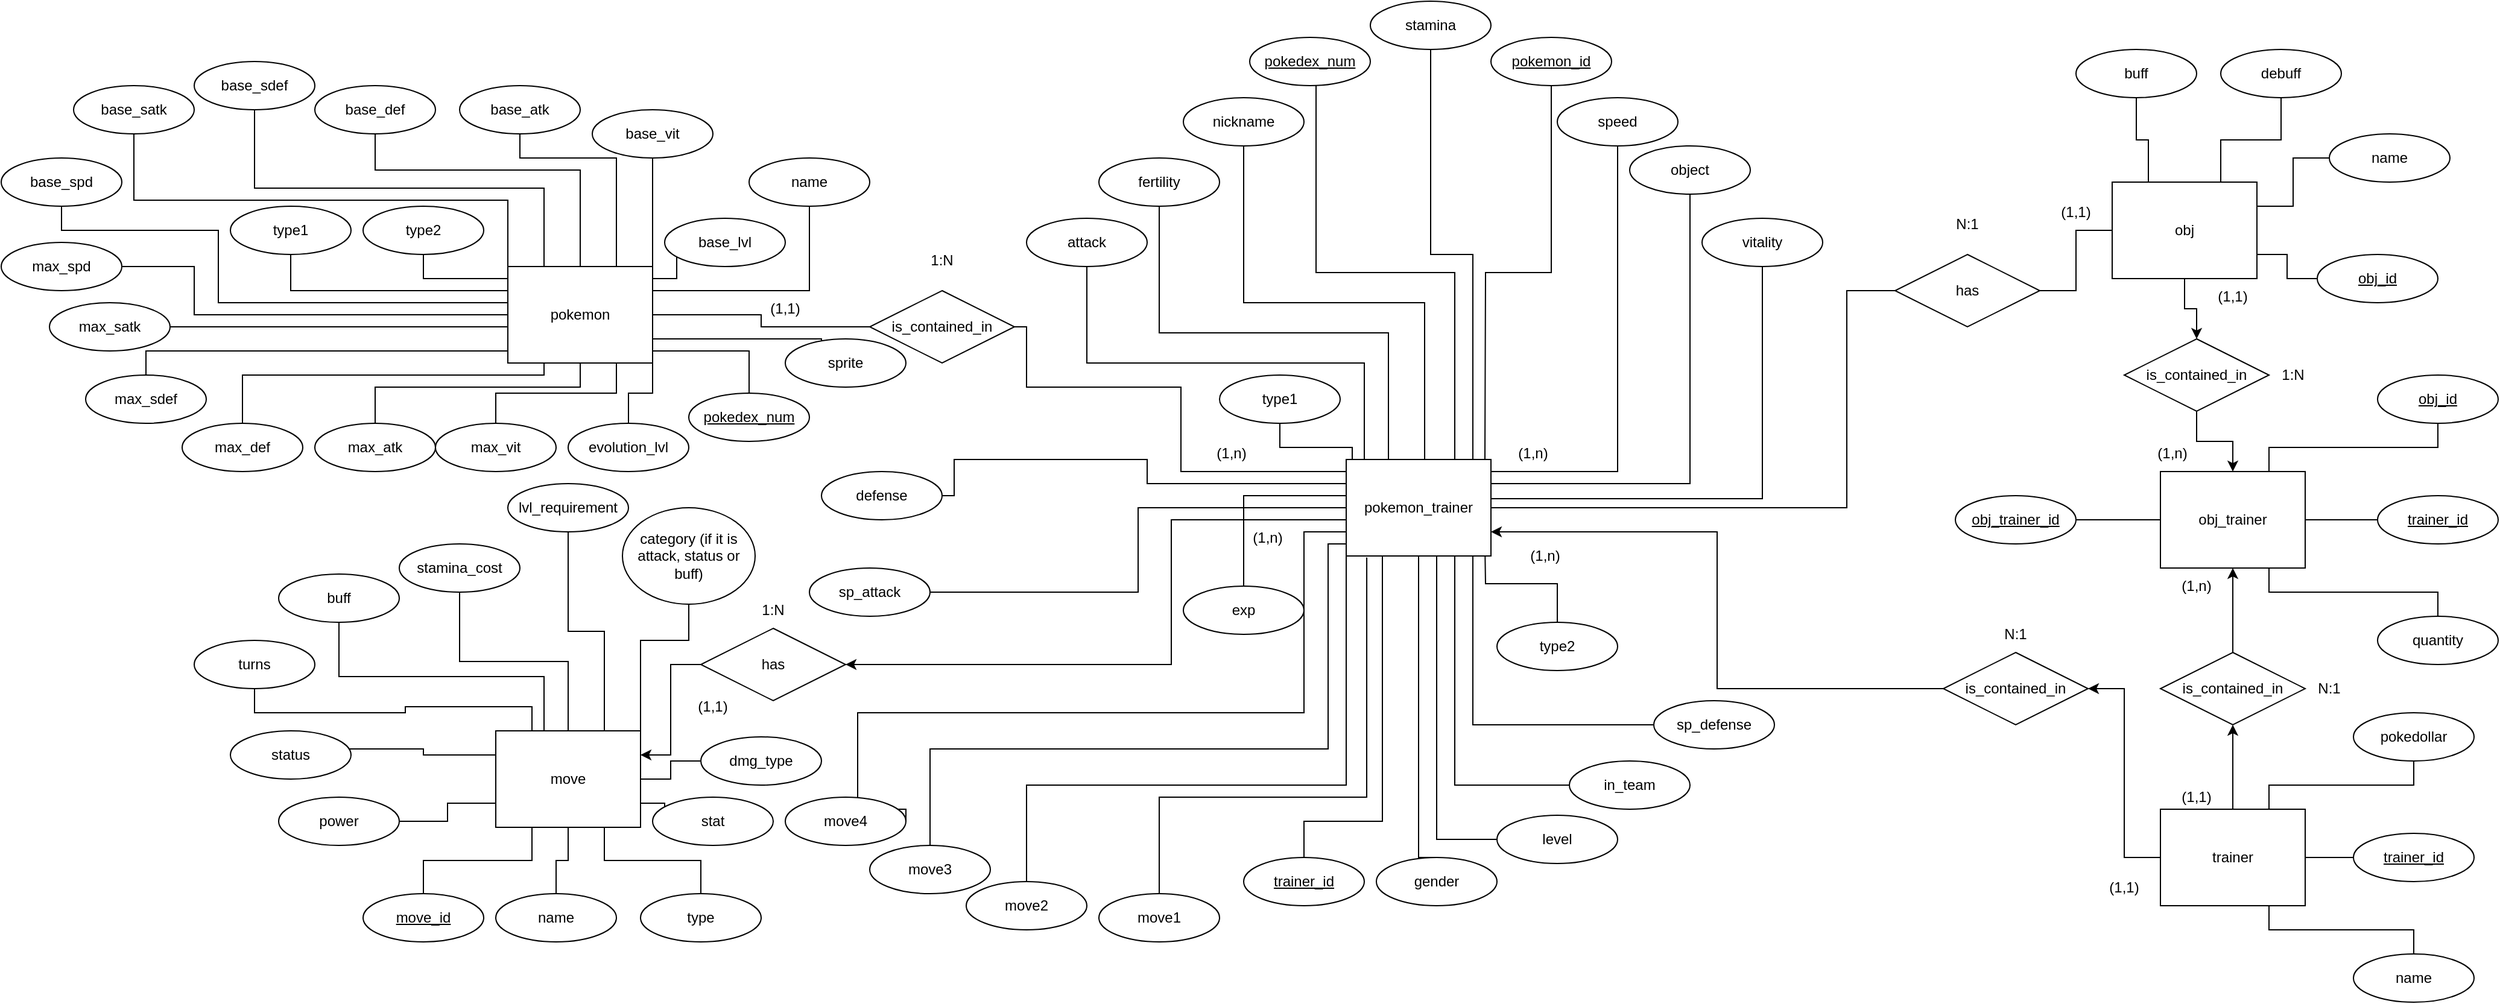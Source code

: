<mxfile version="21.2.8" type="device">
  <diagram id="R2lEEEUBdFMjLlhIrx00" name="Page-1">
    <mxGraphModel dx="2150" dy="1479" grid="1" gridSize="10" guides="1" tooltips="1" connect="1" arrows="1" fold="1" page="1" pageScale="1" pageWidth="1100" pageHeight="850" math="0" shadow="0" extFonts="Permanent Marker^https://fonts.googleapis.com/css?family=Permanent+Marker">
      <root>
        <mxCell id="0" />
        <mxCell id="1" parent="0" />
        <mxCell id="fIFWOGlqh_RArbtYlv_k-58" style="edgeStyle=orthogonalEdgeStyle;rounded=0;orthogonalLoop=1;jettySize=auto;html=1;exitX=1;exitY=0.5;exitDx=0;exitDy=0;entryX=0.667;entryY=0.5;entryDx=0;entryDy=0;entryPerimeter=0;" parent="1" source="jiimYA44LF8Xv969hFRA-1" target="fIFWOGlqh_RArbtYlv_k-42" edge="1">
          <mxGeometry relative="1" as="geometry" />
        </mxCell>
        <mxCell id="q8cDXmDLTrRXiNe9jmAu-4" style="edgeStyle=orthogonalEdgeStyle;rounded=0;orthogonalLoop=1;jettySize=auto;html=1;exitX=1;exitY=0.75;exitDx=0;exitDy=0;entryX=0.5;entryY=0.75;entryDx=0;entryDy=0;entryPerimeter=0;" parent="1" source="jiimYA44LF8Xv969hFRA-1" target="jiimYA44LF8Xv969hFRA-3" edge="1">
          <mxGeometry relative="1" as="geometry">
            <Array as="points">
              <mxPoint x="-50" y="220" />
              <mxPoint x="30" y="220" />
            </Array>
          </mxGeometry>
        </mxCell>
        <mxCell id="q8cDXmDLTrRXiNe9jmAu-32" style="edgeStyle=orthogonalEdgeStyle;rounded=0;orthogonalLoop=1;jettySize=auto;html=1;exitX=1;exitY=0.25;exitDx=0;exitDy=0;entryX=0.5;entryY=0.5;entryDx=0;entryDy=0;entryPerimeter=0;" parent="1" source="jiimYA44LF8Xv969hFRA-1" target="jiimYA44LF8Xv969hFRA-4" edge="1">
          <mxGeometry relative="1" as="geometry" />
        </mxCell>
        <mxCell id="q8cDXmDLTrRXiNe9jmAu-33" style="edgeStyle=orthogonalEdgeStyle;rounded=0;orthogonalLoop=1;jettySize=auto;html=1;exitX=1;exitY=0;exitDx=0;exitDy=0;entryX=0.5;entryY=0.5;entryDx=0;entryDy=0;entryPerimeter=0;" parent="1" source="jiimYA44LF8Xv969hFRA-1" target="q8cDXmDLTrRXiNe9jmAu-7" edge="1">
          <mxGeometry relative="1" as="geometry" />
        </mxCell>
        <mxCell id="q8cDXmDLTrRXiNe9jmAu-34" style="edgeStyle=orthogonalEdgeStyle;rounded=0;orthogonalLoop=1;jettySize=auto;html=1;exitX=1;exitY=1;exitDx=0;exitDy=0;entryX=0.5;entryY=0.5;entryDx=0;entryDy=0;entryPerimeter=0;" parent="1" source="jiimYA44LF8Xv969hFRA-1" target="q8cDXmDLTrRXiNe9jmAu-5" edge="1">
          <mxGeometry relative="1" as="geometry" />
        </mxCell>
        <mxCell id="q8cDXmDLTrRXiNe9jmAu-35" style="edgeStyle=orthogonalEdgeStyle;rounded=0;orthogonalLoop=1;jettySize=auto;html=1;exitX=0.75;exitY=1;exitDx=0;exitDy=0;entryX=0.5;entryY=0.5;entryDx=0;entryDy=0;entryPerimeter=0;" parent="1" source="jiimYA44LF8Xv969hFRA-1" target="q8cDXmDLTrRXiNe9jmAu-13" edge="1">
          <mxGeometry relative="1" as="geometry" />
        </mxCell>
        <mxCell id="q8cDXmDLTrRXiNe9jmAu-36" style="edgeStyle=orthogonalEdgeStyle;rounded=0;orthogonalLoop=1;jettySize=auto;html=1;exitX=0.5;exitY=1;exitDx=0;exitDy=0;entryX=0.5;entryY=0.5;entryDx=0;entryDy=0;entryPerimeter=0;" parent="1" source="jiimYA44LF8Xv969hFRA-1" target="q8cDXmDLTrRXiNe9jmAu-16" edge="1">
          <mxGeometry relative="1" as="geometry">
            <Array as="points">
              <mxPoint x="-110" y="250" />
              <mxPoint x="-280" y="250" />
            </Array>
          </mxGeometry>
        </mxCell>
        <mxCell id="q8cDXmDLTrRXiNe9jmAu-37" style="edgeStyle=orthogonalEdgeStyle;rounded=0;orthogonalLoop=1;jettySize=auto;html=1;exitX=0.25;exitY=1;exitDx=0;exitDy=0;entryX=0.5;entryY=0.5;entryDx=0;entryDy=0;entryPerimeter=0;" parent="1" source="jiimYA44LF8Xv969hFRA-1" target="q8cDXmDLTrRXiNe9jmAu-17" edge="1">
          <mxGeometry relative="1" as="geometry">
            <Array as="points">
              <mxPoint x="-140" y="240" />
              <mxPoint x="-390" y="240" />
            </Array>
          </mxGeometry>
        </mxCell>
        <mxCell id="q8cDXmDLTrRXiNe9jmAu-38" style="edgeStyle=orthogonalEdgeStyle;rounded=0;orthogonalLoop=1;jettySize=auto;html=1;exitX=0;exitY=1;exitDx=0;exitDy=0;entryX=0.5;entryY=0.75;entryDx=0;entryDy=0;entryPerimeter=0;" parent="1" source="jiimYA44LF8Xv969hFRA-1" target="q8cDXmDLTrRXiNe9jmAu-18" edge="1">
          <mxGeometry relative="1" as="geometry">
            <Array as="points">
              <mxPoint x="-170" y="220" />
              <mxPoint x="-470" y="220" />
            </Array>
          </mxGeometry>
        </mxCell>
        <mxCell id="q8cDXmDLTrRXiNe9jmAu-39" style="edgeStyle=orthogonalEdgeStyle;rounded=0;orthogonalLoop=1;jettySize=auto;html=1;exitX=0;exitY=0.75;exitDx=0;exitDy=0;entryX=0.7;entryY=0.5;entryDx=0;entryDy=0;entryPerimeter=0;" parent="1" source="jiimYA44LF8Xv969hFRA-1" target="q8cDXmDLTrRXiNe9jmAu-19" edge="1">
          <mxGeometry relative="1" as="geometry">
            <Array as="points">
              <mxPoint x="-170" y="200" />
            </Array>
          </mxGeometry>
        </mxCell>
        <mxCell id="q8cDXmDLTrRXiNe9jmAu-40" style="edgeStyle=orthogonalEdgeStyle;rounded=0;orthogonalLoop=1;jettySize=auto;html=1;exitX=0;exitY=0.5;exitDx=0;exitDy=0;entryX=0.8;entryY=0.5;entryDx=0;entryDy=0;entryPerimeter=0;" parent="1" source="jiimYA44LF8Xv969hFRA-1" target="q8cDXmDLTrRXiNe9jmAu-20" edge="1">
          <mxGeometry relative="1" as="geometry">
            <Array as="points">
              <mxPoint x="-430" y="190" />
              <mxPoint x="-430" y="150" />
            </Array>
          </mxGeometry>
        </mxCell>
        <mxCell id="q8cDXmDLTrRXiNe9jmAu-41" style="edgeStyle=orthogonalEdgeStyle;rounded=0;orthogonalLoop=1;jettySize=auto;html=1;exitX=0;exitY=0.25;exitDx=0;exitDy=0;entryX=0.5;entryY=0.25;entryDx=0;entryDy=0;entryPerimeter=0;" parent="1" source="jiimYA44LF8Xv969hFRA-1" target="q8cDXmDLTrRXiNe9jmAu-12" edge="1">
          <mxGeometry relative="1" as="geometry">
            <Array as="points">
              <mxPoint x="-170" y="180" />
              <mxPoint x="-410" y="180" />
              <mxPoint x="-410" y="120" />
              <mxPoint x="-540" y="120" />
            </Array>
          </mxGeometry>
        </mxCell>
        <mxCell id="q8cDXmDLTrRXiNe9jmAu-42" style="edgeStyle=orthogonalEdgeStyle;rounded=0;orthogonalLoop=1;jettySize=auto;html=1;exitX=0;exitY=0;exitDx=0;exitDy=0;entryX=0.5;entryY=0.25;entryDx=0;entryDy=0;entryPerimeter=0;" parent="1" source="jiimYA44LF8Xv969hFRA-1" target="q8cDXmDLTrRXiNe9jmAu-11" edge="1">
          <mxGeometry relative="1" as="geometry" />
        </mxCell>
        <mxCell id="q8cDXmDLTrRXiNe9jmAu-44" style="edgeStyle=orthogonalEdgeStyle;rounded=0;orthogonalLoop=1;jettySize=auto;html=1;exitX=0.25;exitY=0;exitDx=0;exitDy=0;entryX=0.5;entryY=0.5;entryDx=0;entryDy=0;entryPerimeter=0;" parent="1" source="jiimYA44LF8Xv969hFRA-1" target="q8cDXmDLTrRXiNe9jmAu-10" edge="1">
          <mxGeometry relative="1" as="geometry" />
        </mxCell>
        <mxCell id="q8cDXmDLTrRXiNe9jmAu-45" style="edgeStyle=orthogonalEdgeStyle;rounded=0;orthogonalLoop=1;jettySize=auto;html=1;exitX=0.5;exitY=0;exitDx=0;exitDy=0;entryX=0.5;entryY=0.5;entryDx=0;entryDy=0;entryPerimeter=0;" parent="1" source="jiimYA44LF8Xv969hFRA-1" target="q8cDXmDLTrRXiNe9jmAu-9" edge="1">
          <mxGeometry relative="1" as="geometry">
            <Array as="points">
              <mxPoint x="-110" y="70" />
              <mxPoint x="-280" y="70" />
            </Array>
          </mxGeometry>
        </mxCell>
        <mxCell id="q8cDXmDLTrRXiNe9jmAu-46" style="edgeStyle=orthogonalEdgeStyle;rounded=0;orthogonalLoop=1;jettySize=auto;html=1;exitX=0.75;exitY=0;exitDx=0;exitDy=0;entryX=0.5;entryY=0.25;entryDx=0;entryDy=0;entryPerimeter=0;" parent="1" source="jiimYA44LF8Xv969hFRA-1" target="q8cDXmDLTrRXiNe9jmAu-8" edge="1">
          <mxGeometry relative="1" as="geometry">
            <Array as="points">
              <mxPoint x="-80" y="60" />
              <mxPoint x="-160" y="60" />
            </Array>
          </mxGeometry>
        </mxCell>
        <mxCell id="liVyfl4oeWh2YpZTuz4z-3" style="edgeStyle=orthogonalEdgeStyle;rounded=0;orthogonalLoop=1;jettySize=auto;html=1;exitX=0;exitY=0.25;exitDx=0;exitDy=0;entryX=0.5;entryY=0.5;entryDx=0;entryDy=0;entryPerimeter=0;" parent="1" source="jiimYA44LF8Xv969hFRA-1" target="liVyfl4oeWh2YpZTuz4z-1" edge="1">
          <mxGeometry relative="1" as="geometry" />
        </mxCell>
        <mxCell id="liVyfl4oeWh2YpZTuz4z-5" style="edgeStyle=orthogonalEdgeStyle;rounded=0;orthogonalLoop=1;jettySize=auto;html=1;exitX=0;exitY=0.25;exitDx=0;exitDy=0;entryX=0.5;entryY=0.5;entryDx=0;entryDy=0;entryPerimeter=0;" parent="1" source="jiimYA44LF8Xv969hFRA-1" target="liVyfl4oeWh2YpZTuz4z-4" edge="1">
          <mxGeometry relative="1" as="geometry">
            <Array as="points">
              <mxPoint x="-170" y="160" />
              <mxPoint x="-240" y="160" />
            </Array>
          </mxGeometry>
        </mxCell>
        <mxCell id="GtPE2fjVqK0eXXVKf4Zu-2" style="edgeStyle=orthogonalEdgeStyle;rounded=0;orthogonalLoop=1;jettySize=auto;html=1;exitX=1;exitY=0.25;exitDx=0;exitDy=0;entryX=0.6;entryY=0.5;entryDx=0;entryDy=0;entryPerimeter=0;" parent="1" source="jiimYA44LF8Xv969hFRA-1" target="GtPE2fjVqK0eXXVKf4Zu-1" edge="1">
          <mxGeometry relative="1" as="geometry">
            <Array as="points">
              <mxPoint x="-50" y="160" />
              <mxPoint x="-30" y="160" />
              <mxPoint x="-30" y="130" />
            </Array>
          </mxGeometry>
        </mxCell>
        <mxCell id="I83xxeUnS5C5cOB-j3U--2" style="edgeStyle=orthogonalEdgeStyle;rounded=0;orthogonalLoop=1;jettySize=auto;html=1;exitX=1;exitY=0.75;exitDx=0;exitDy=0;entryX=0.3;entryY=0.5;entryDx=0;entryDy=0;entryPerimeter=0;" edge="1" parent="1" source="jiimYA44LF8Xv969hFRA-1" target="I83xxeUnS5C5cOB-j3U--1">
          <mxGeometry relative="1" as="geometry">
            <Array as="points">
              <mxPoint x="90" y="210" />
            </Array>
          </mxGeometry>
        </mxCell>
        <mxCell id="jiimYA44LF8Xv969hFRA-1" value="pokemon" style="whiteSpace=wrap;html=1;align=center;" parent="1" vertex="1">
          <mxGeometry x="-170" y="150" width="120" height="80" as="geometry" />
        </mxCell>
        <mxCell id="jiimYA44LF8Xv969hFRA-3" value="pokedex_num" style="ellipse;whiteSpace=wrap;html=1;align=center;fontStyle=4;" parent="1" vertex="1">
          <mxGeometry x="-20" y="255" width="100" height="40" as="geometry" />
        </mxCell>
        <mxCell id="jiimYA44LF8Xv969hFRA-4" value="name" style="ellipse;whiteSpace=wrap;html=1;align=center;" parent="1" vertex="1">
          <mxGeometry x="30" y="60" width="100" height="40" as="geometry" />
        </mxCell>
        <mxCell id="fIFWOGlqh_RArbtYlv_k-67" style="edgeStyle=orthogonalEdgeStyle;rounded=0;orthogonalLoop=1;jettySize=auto;html=1;exitX=0.5;exitY=1;exitDx=0;exitDy=0;entryX=0.542;entryY=0.375;entryDx=0;entryDy=0;entryPerimeter=0;" parent="1" source="jiimYA44LF8Xv969hFRA-5" target="Zgyo-7Ij2d3S2gE46RrT-1" edge="1">
          <mxGeometry relative="1" as="geometry" />
        </mxCell>
        <mxCell id="jiimYA44LF8Xv969hFRA-5" value="nickname" style="ellipse;whiteSpace=wrap;html=1;align=center;" parent="1" vertex="1">
          <mxGeometry x="390" y="10" width="100" height="40" as="geometry" />
        </mxCell>
        <mxCell id="fIFWOGlqh_RArbtYlv_k-75" style="edgeStyle=orthogonalEdgeStyle;rounded=0;orthogonalLoop=1;jettySize=auto;html=1;exitX=0;exitY=0.5;exitDx=0;exitDy=0;entryX=0.875;entryY=0.625;entryDx=0;entryDy=0;entryPerimeter=0;endArrow=none;endFill=0;" parent="1" source="jiimYA44LF8Xv969hFRA-6" target="Zgyo-7Ij2d3S2gE46RrT-1" edge="1">
          <mxGeometry relative="1" as="geometry" />
        </mxCell>
        <mxCell id="jiimYA44LF8Xv969hFRA-6" value="sp_defense" style="ellipse;whiteSpace=wrap;html=1;align=center;" parent="1" vertex="1">
          <mxGeometry x="780" y="510" width="100" height="40" as="geometry" />
        </mxCell>
        <mxCell id="fIFWOGlqh_RArbtYlv_k-90" style="edgeStyle=orthogonalEdgeStyle;rounded=0;orthogonalLoop=1;jettySize=auto;html=1;exitX=1;exitY=0.5;exitDx=0;exitDy=0;entryX=0;entryY=0.5;entryDx=0;entryDy=0;endArrow=none;endFill=0;" parent="1" source="jiimYA44LF8Xv969hFRA-7" target="Zgyo-7Ij2d3S2gE46RrT-1" edge="1">
          <mxGeometry relative="1" as="geometry" />
        </mxCell>
        <mxCell id="jiimYA44LF8Xv969hFRA-7" value="sp_attack" style="ellipse;whiteSpace=wrap;html=1;align=center;" parent="1" vertex="1">
          <mxGeometry x="80" y="400" width="100" height="40" as="geometry" />
        </mxCell>
        <mxCell id="fIFWOGlqh_RArbtYlv_k-64" style="edgeStyle=orthogonalEdgeStyle;rounded=0;orthogonalLoop=1;jettySize=auto;html=1;exitX=0.5;exitY=1;exitDx=0;exitDy=0;entryX=0.125;entryY=0.5;entryDx=0;entryDy=0;entryPerimeter=0;" parent="1" source="jiimYA44LF8Xv969hFRA-8" target="Zgyo-7Ij2d3S2gE46RrT-1" edge="1">
          <mxGeometry relative="1" as="geometry" />
        </mxCell>
        <mxCell id="jiimYA44LF8Xv969hFRA-8" value="attack" style="ellipse;whiteSpace=wrap;html=1;align=center;" parent="1" vertex="1">
          <mxGeometry x="260" y="110" width="100" height="40" as="geometry" />
        </mxCell>
        <mxCell id="fIFWOGlqh_RArbtYlv_k-91" style="edgeStyle=orthogonalEdgeStyle;rounded=0;orthogonalLoop=1;jettySize=auto;html=1;exitX=1;exitY=0.5;exitDx=0;exitDy=0;entryX=0;entryY=0.25;entryDx=0;entryDy=0;endArrow=none;endFill=0;" parent="1" source="jiimYA44LF8Xv969hFRA-9" target="Zgyo-7Ij2d3S2gE46RrT-1" edge="1">
          <mxGeometry x="0.123" y="38" relative="1" as="geometry">
            <Array as="points">
              <mxPoint x="200" y="340" />
              <mxPoint x="200" y="310" />
              <mxPoint x="360" y="310" />
              <mxPoint x="360" y="330" />
            </Array>
            <mxPoint x="1" as="offset" />
          </mxGeometry>
        </mxCell>
        <mxCell id="jiimYA44LF8Xv969hFRA-9" value="defense" style="ellipse;whiteSpace=wrap;html=1;align=center;" parent="1" vertex="1">
          <mxGeometry x="90" y="320" width="100" height="40" as="geometry" />
        </mxCell>
        <mxCell id="fIFWOGlqh_RArbtYlv_k-74" style="edgeStyle=orthogonalEdgeStyle;rounded=0;orthogonalLoop=1;jettySize=auto;html=1;exitX=0.5;exitY=1;exitDx=0;exitDy=0;endArrow=none;endFill=0;entryX=0.996;entryY=0.406;entryDx=0;entryDy=0;entryPerimeter=0;" parent="1" source="jiimYA44LF8Xv969hFRA-10" target="Zgyo-7Ij2d3S2gE46RrT-1" edge="1">
          <mxGeometry relative="1" as="geometry">
            <mxPoint x="690" y="340" as="targetPoint" />
          </mxGeometry>
        </mxCell>
        <mxCell id="jiimYA44LF8Xv969hFRA-10" value="vitality" style="ellipse;whiteSpace=wrap;html=1;align=center;" parent="1" vertex="1">
          <mxGeometry x="820" y="110" width="100" height="40" as="geometry" />
        </mxCell>
        <mxCell id="fIFWOGlqh_RArbtYlv_k-81" style="edgeStyle=orthogonalEdgeStyle;rounded=0;orthogonalLoop=1;jettySize=auto;html=1;exitX=0.5;exitY=0;exitDx=0;exitDy=0;entryX=0.5;entryY=1;entryDx=0;entryDy=0;endArrow=none;endFill=0;" parent="1" source="jiimYA44LF8Xv969hFRA-12" target="Zgyo-7Ij2d3S2gE46RrT-1" edge="1">
          <mxGeometry relative="1" as="geometry">
            <Array as="points">
              <mxPoint x="585" y="640" />
            </Array>
          </mxGeometry>
        </mxCell>
        <mxCell id="jiimYA44LF8Xv969hFRA-12" value="gender" style="ellipse;whiteSpace=wrap;html=1;align=center;" parent="1" vertex="1">
          <mxGeometry x="550" y="640" width="100" height="40" as="geometry" />
        </mxCell>
        <mxCell id="fIFWOGlqh_RArbtYlv_k-66" style="edgeStyle=orthogonalEdgeStyle;rounded=0;orthogonalLoop=1;jettySize=auto;html=1;exitX=0.5;exitY=1;exitDx=0;exitDy=0;entryX=0.292;entryY=0.625;entryDx=0;entryDy=0;entryPerimeter=0;" parent="1" source="jiimYA44LF8Xv969hFRA-13" target="Zgyo-7Ij2d3S2gE46RrT-1" edge="1">
          <mxGeometry relative="1" as="geometry" />
        </mxCell>
        <mxCell id="jiimYA44LF8Xv969hFRA-13" value="fertility" style="ellipse;whiteSpace=wrap;html=1;align=center;" parent="1" vertex="1">
          <mxGeometry x="320" y="60" width="100" height="40" as="geometry" />
        </mxCell>
        <mxCell id="fIFWOGlqh_RArbtYlv_k-70" style="edgeStyle=orthogonalEdgeStyle;rounded=0;orthogonalLoop=1;jettySize=auto;html=1;exitX=0.5;exitY=1;exitDx=0;exitDy=0;entryX=0.875;entryY=0.625;entryDx=0;entryDy=0;entryPerimeter=0;" parent="1" source="jiimYA44LF8Xv969hFRA-14" target="Zgyo-7Ij2d3S2gE46RrT-1" edge="1">
          <mxGeometry relative="1" as="geometry" />
        </mxCell>
        <mxCell id="jiimYA44LF8Xv969hFRA-14" value="stamina" style="ellipse;whiteSpace=wrap;html=1;align=center;" parent="1" vertex="1">
          <mxGeometry x="545" y="-70" width="100" height="40" as="geometry" />
        </mxCell>
        <mxCell id="fIFWOGlqh_RArbtYlv_k-80" style="edgeStyle=orthogonalEdgeStyle;rounded=0;orthogonalLoop=1;jettySize=auto;html=1;exitX=0;exitY=0.5;exitDx=0;exitDy=0;entryX=0.625;entryY=1;entryDx=0;entryDy=0;entryPerimeter=0;endArrow=none;endFill=0;" parent="1" source="jiimYA44LF8Xv969hFRA-15" target="Zgyo-7Ij2d3S2gE46RrT-1" edge="1">
          <mxGeometry relative="1" as="geometry" />
        </mxCell>
        <mxCell id="jiimYA44LF8Xv969hFRA-15" value="level" style="ellipse;whiteSpace=wrap;html=1;align=center;" parent="1" vertex="1">
          <mxGeometry x="650" y="605" width="100" height="40" as="geometry" />
        </mxCell>
        <mxCell id="fIFWOGlqh_RArbtYlv_k-72" style="edgeStyle=orthogonalEdgeStyle;rounded=0;orthogonalLoop=1;jettySize=auto;html=1;exitX=0.5;exitY=1;exitDx=0;exitDy=0;endArrow=none;endFill=0;entryX=1;entryY=0.25;entryDx=0;entryDy=0;" parent="1" source="jiimYA44LF8Xv969hFRA-17" target="Zgyo-7Ij2d3S2gE46RrT-1" edge="1">
          <mxGeometry relative="1" as="geometry">
            <mxPoint x="670" y="340" as="targetPoint" />
            <Array as="points">
              <mxPoint x="750" y="320" />
              <mxPoint x="645" y="320" />
            </Array>
          </mxGeometry>
        </mxCell>
        <mxCell id="jiimYA44LF8Xv969hFRA-17" value="speed" style="ellipse;whiteSpace=wrap;html=1;align=center;" parent="1" vertex="1">
          <mxGeometry x="700" y="10" width="100" height="40" as="geometry" />
        </mxCell>
        <mxCell id="oW-g6aOXDVtsvGROKA5f-17" style="edgeStyle=orthogonalEdgeStyle;rounded=0;orthogonalLoop=1;jettySize=auto;html=1;exitX=0.5;exitY=0;exitDx=0;exitDy=0;" parent="1" source="jiimYA44LF8Xv969hFRA-22" edge="1">
          <mxGeometry relative="1" as="geometry">
            <mxPoint x="640" y="380" as="targetPoint" />
          </mxGeometry>
        </mxCell>
        <mxCell id="jiimYA44LF8Xv969hFRA-22" value="type2" style="ellipse;whiteSpace=wrap;html=1;align=center;" parent="1" vertex="1">
          <mxGeometry x="650" y="445" width="100" height="40" as="geometry" />
        </mxCell>
        <mxCell id="oW-g6aOXDVtsvGROKA5f-19" style="edgeStyle=orthogonalEdgeStyle;rounded=0;orthogonalLoop=1;jettySize=auto;html=1;exitX=0.5;exitY=1;exitDx=0;exitDy=0;entryX=0.125;entryY=0.25;entryDx=0;entryDy=0;entryPerimeter=0;" parent="1" source="jiimYA44LF8Xv969hFRA-23" target="Zgyo-7Ij2d3S2gE46RrT-1" edge="1">
          <mxGeometry relative="1" as="geometry">
            <Array as="points">
              <mxPoint x="470" y="300" />
              <mxPoint x="530" y="300" />
              <mxPoint x="530" y="330" />
            </Array>
          </mxGeometry>
        </mxCell>
        <mxCell id="jiimYA44LF8Xv969hFRA-23" value="type1" style="ellipse;whiteSpace=wrap;html=1;align=center;" parent="1" vertex="1">
          <mxGeometry x="420" y="240" width="100" height="40" as="geometry" />
        </mxCell>
        <mxCell id="fIFWOGlqh_RArbtYlv_k-55" style="edgeStyle=orthogonalEdgeStyle;rounded=0;orthogonalLoop=1;jettySize=auto;html=1;exitX=1;exitY=0.5;exitDx=0;exitDy=0;entryX=0.333;entryY=0.5;entryDx=0;entryDy=0;entryPerimeter=0;" parent="1" source="Zgyo-7Ij2d3S2gE46RrT-1" target="fIFWOGlqh_RArbtYlv_k-54" edge="1">
          <mxGeometry relative="1" as="geometry">
            <Array as="points">
              <mxPoint x="940" y="350" />
              <mxPoint x="940" y="170" />
            </Array>
          </mxGeometry>
        </mxCell>
        <mxCell id="fIFWOGlqh_RArbtYlv_k-69" style="edgeStyle=orthogonalEdgeStyle;rounded=0;orthogonalLoop=1;jettySize=auto;html=1;exitX=0.75;exitY=0;exitDx=0;exitDy=0;entryX=0.55;entryY=0.5;entryDx=0;entryDy=0;entryPerimeter=0;" parent="1" source="Zgyo-7Ij2d3S2gE46RrT-1" target="fIFWOGlqh_RArbtYlv_k-7" edge="1">
          <mxGeometry relative="1" as="geometry" />
        </mxCell>
        <mxCell id="fIFWOGlqh_RArbtYlv_k-79" style="edgeStyle=orthogonalEdgeStyle;rounded=0;orthogonalLoop=1;jettySize=auto;html=1;exitX=0.75;exitY=1;exitDx=0;exitDy=0;entryX=0;entryY=0.5;entryDx=0;entryDy=0;endArrow=none;endFill=0;" parent="1" source="Zgyo-7Ij2d3S2gE46RrT-1" target="Zgyo-7Ij2d3S2gE46RrT-8" edge="1">
          <mxGeometry relative="1" as="geometry" />
        </mxCell>
        <mxCell id="1M3iyXm2v_RrBbfsAJCs-2" style="edgeStyle=orthogonalEdgeStyle;rounded=0;orthogonalLoop=1;jettySize=auto;html=1;exitX=0;exitY=1;exitDx=0;exitDy=0;entryX=0.5;entryY=0.5;entryDx=0;entryDy=0;entryPerimeter=0;" parent="1" source="Zgyo-7Ij2d3S2gE46RrT-1" target="fIFWOGlqh_RArbtYlv_k-14" edge="1">
          <mxGeometry relative="1" as="geometry">
            <Array as="points">
              <mxPoint x="525" y="580" />
              <mxPoint x="260" y="580" />
            </Array>
          </mxGeometry>
        </mxCell>
        <mxCell id="Zgyo-7Ij2d3S2gE46RrT-1" value="pokemon_trainer" style="whiteSpace=wrap;html=1;align=center;" parent="1" vertex="1">
          <mxGeometry x="525" y="310" width="120" height="80" as="geometry" />
        </mxCell>
        <mxCell id="fIFWOGlqh_RArbtYlv_k-25" style="edgeStyle=orthogonalEdgeStyle;rounded=0;orthogonalLoop=1;jettySize=auto;html=1;exitX=0;exitY=0.25;exitDx=0;exitDy=0;entryX=0.5;entryY=0.375;entryDx=0;entryDy=0;entryPerimeter=0;" parent="1" source="Zgyo-7Ij2d3S2gE46RrT-4" target="fIFWOGlqh_RArbtYlv_k-2" edge="1">
          <mxGeometry relative="1" as="geometry" />
        </mxCell>
        <mxCell id="fIFWOGlqh_RArbtYlv_k-26" style="edgeStyle=orthogonalEdgeStyle;rounded=0;orthogonalLoop=1;jettySize=auto;html=1;exitX=0;exitY=0.75;exitDx=0;exitDy=0;entryX=0.7;entryY=0.5;entryDx=0;entryDy=0;entryPerimeter=0;" parent="1" source="Zgyo-7Ij2d3S2gE46RrT-4" target="fIFWOGlqh_RArbtYlv_k-1" edge="1">
          <mxGeometry relative="1" as="geometry" />
        </mxCell>
        <mxCell id="fIFWOGlqh_RArbtYlv_k-27" style="edgeStyle=orthogonalEdgeStyle;rounded=0;orthogonalLoop=1;jettySize=auto;html=1;exitX=0.25;exitY=1;exitDx=0;exitDy=0;entryX=0.5;entryY=0.5;entryDx=0;entryDy=0;entryPerimeter=0;" parent="1" source="Zgyo-7Ij2d3S2gE46RrT-4" target="Zgyo-7Ij2d3S2gE46RrT-13" edge="1">
          <mxGeometry relative="1" as="geometry" />
        </mxCell>
        <mxCell id="fIFWOGlqh_RArbtYlv_k-28" style="edgeStyle=orthogonalEdgeStyle;rounded=0;orthogonalLoop=1;jettySize=auto;html=1;exitX=0.5;exitY=1;exitDx=0;exitDy=0;entryX=0.5;entryY=0.5;entryDx=0;entryDy=0;entryPerimeter=0;" parent="1" source="Zgyo-7Ij2d3S2gE46RrT-4" target="Zgyo-7Ij2d3S2gE46RrT-14" edge="1">
          <mxGeometry relative="1" as="geometry" />
        </mxCell>
        <mxCell id="fIFWOGlqh_RArbtYlv_k-29" style="edgeStyle=orthogonalEdgeStyle;rounded=0;orthogonalLoop=1;jettySize=auto;html=1;exitX=0.75;exitY=1;exitDx=0;exitDy=0;entryX=0.5;entryY=0.5;entryDx=0;entryDy=0;entryPerimeter=0;" parent="1" source="Zgyo-7Ij2d3S2gE46RrT-4" target="Zgyo-7Ij2d3S2gE46RrT-15" edge="1">
          <mxGeometry relative="1" as="geometry" />
        </mxCell>
        <mxCell id="fIFWOGlqh_RArbtYlv_k-31" style="edgeStyle=orthogonalEdgeStyle;rounded=0;orthogonalLoop=1;jettySize=auto;html=1;exitX=0.5;exitY=0;exitDx=0;exitDy=0;entryX=0.5;entryY=0.625;entryDx=0;entryDy=0;entryPerimeter=0;" parent="1" source="Zgyo-7Ij2d3S2gE46RrT-4" target="fIFWOGlqh_RArbtYlv_k-4" edge="1">
          <mxGeometry relative="1" as="geometry">
            <Array as="points">
              <mxPoint x="-140" y="535" />
              <mxPoint x="-140" y="490" />
              <mxPoint x="-310" y="490" />
            </Array>
          </mxGeometry>
        </mxCell>
        <mxCell id="fIFWOGlqh_RArbtYlv_k-32" style="edgeStyle=orthogonalEdgeStyle;rounded=0;orthogonalLoop=1;jettySize=auto;html=1;exitX=0.25;exitY=0;exitDx=0;exitDy=0;entryX=0.5;entryY=0.5;entryDx=0;entryDy=0;entryPerimeter=0;" parent="1" source="Zgyo-7Ij2d3S2gE46RrT-4" target="fIFWOGlqh_RArbtYlv_k-3" edge="1">
          <mxGeometry relative="1" as="geometry" />
        </mxCell>
        <mxCell id="1M3iyXm2v_RrBbfsAJCs-5" style="edgeStyle=orthogonalEdgeStyle;rounded=0;orthogonalLoop=1;jettySize=auto;html=1;exitX=1;exitY=0.25;exitDx=0;exitDy=0;entryX=0;entryY=0.5;entryDx=0;entryDy=0;endArrow=none;endFill=0;startArrow=classic;startFill=1;" parent="1" source="Zgyo-7Ij2d3S2gE46RrT-4" target="1M3iyXm2v_RrBbfsAJCs-3" edge="1">
          <mxGeometry relative="1" as="geometry" />
        </mxCell>
        <mxCell id="oW-g6aOXDVtsvGROKA5f-11" style="edgeStyle=orthogonalEdgeStyle;rounded=0;orthogonalLoop=1;jettySize=auto;html=1;exitX=0.5;exitY=0;exitDx=0;exitDy=0;entryX=0.5;entryY=0.5;entryDx=0;entryDy=0;entryPerimeter=0;" parent="1" source="Zgyo-7Ij2d3S2gE46RrT-4" target="oW-g6aOXDVtsvGROKA5f-10" edge="1">
          <mxGeometry relative="1" as="geometry" />
        </mxCell>
        <mxCell id="oW-g6aOXDVtsvGROKA5f-13" style="edgeStyle=orthogonalEdgeStyle;rounded=0;orthogonalLoop=1;jettySize=auto;html=1;exitX=1;exitY=0;exitDx=0;exitDy=0;entryX=0.5;entryY=0.75;entryDx=0;entryDy=0;entryPerimeter=0;" parent="1" source="Zgyo-7Ij2d3S2gE46RrT-4" target="Zgyo-7Ij2d3S2gE46RrT-16" edge="1">
          <mxGeometry relative="1" as="geometry">
            <Array as="points">
              <mxPoint x="-60" y="460" />
              <mxPoint x="-20" y="460" />
            </Array>
          </mxGeometry>
        </mxCell>
        <mxCell id="oW-g6aOXDVtsvGROKA5f-14" style="edgeStyle=orthogonalEdgeStyle;rounded=0;orthogonalLoop=1;jettySize=auto;html=1;exitX=0.75;exitY=0;exitDx=0;exitDy=0;entryX=0.5;entryY=0.5;entryDx=0;entryDy=0;entryPerimeter=0;" parent="1" source="Zgyo-7Ij2d3S2gE46RrT-4" target="oW-g6aOXDVtsvGROKA5f-12" edge="1">
          <mxGeometry relative="1" as="geometry" />
        </mxCell>
        <mxCell id="co4Qysns_5q4emLHjGOb-2" style="edgeStyle=orthogonalEdgeStyle;rounded=0;orthogonalLoop=1;jettySize=auto;html=1;exitX=1;exitY=0.75;exitDx=0;exitDy=0;entryX=0.4;entryY=0.5;entryDx=0;entryDy=0;entryPerimeter=0;" parent="1" source="Zgyo-7Ij2d3S2gE46RrT-4" target="co4Qysns_5q4emLHjGOb-1" edge="1">
          <mxGeometry relative="1" as="geometry" />
        </mxCell>
        <mxCell id="hi2As7GKkXJTyOq1uVGq-2" style="edgeStyle=orthogonalEdgeStyle;rounded=0;orthogonalLoop=1;jettySize=auto;html=1;exitX=1;exitY=0.5;exitDx=0;exitDy=0;entryX=0.2;entryY=0.5;entryDx=0;entryDy=0;entryPerimeter=0;" parent="1" source="Zgyo-7Ij2d3S2gE46RrT-4" target="hi2As7GKkXJTyOq1uVGq-1" edge="1">
          <mxGeometry relative="1" as="geometry" />
        </mxCell>
        <mxCell id="Zgyo-7Ij2d3S2gE46RrT-4" value="move" style="whiteSpace=wrap;html=1;align=center;" parent="1" vertex="1">
          <mxGeometry x="-180" y="535" width="120" height="80" as="geometry" />
        </mxCell>
        <mxCell id="fIFWOGlqh_RArbtYlv_k-36" style="edgeStyle=orthogonalEdgeStyle;rounded=0;orthogonalLoop=1;jettySize=auto;html=1;exitX=1;exitY=0.75;exitDx=0;exitDy=0;entryX=0.3;entryY=0.5;entryDx=0;entryDy=0;entryPerimeter=0;" parent="1" source="Zgyo-7Ij2d3S2gE46RrT-5" target="fIFWOGlqh_RArbtYlv_k-10" edge="1">
          <mxGeometry relative="1" as="geometry" />
        </mxCell>
        <mxCell id="fIFWOGlqh_RArbtYlv_k-37" style="edgeStyle=orthogonalEdgeStyle;rounded=0;orthogonalLoop=1;jettySize=auto;html=1;exitX=1;exitY=0.25;exitDx=0;exitDy=0;entryX=0.4;entryY=0.5;entryDx=0;entryDy=0;entryPerimeter=0;" parent="1" source="Zgyo-7Ij2d3S2gE46RrT-5" target="fIFWOGlqh_RArbtYlv_k-9" edge="1">
          <mxGeometry relative="1" as="geometry" />
        </mxCell>
        <mxCell id="fIFWOGlqh_RArbtYlv_k-50" style="edgeStyle=orthogonalEdgeStyle;rounded=0;orthogonalLoop=1;jettySize=auto;html=1;exitX=0.5;exitY=1;exitDx=0;exitDy=0;" parent="1" source="Zgyo-7Ij2d3S2gE46RrT-5" target="fIFWOGlqh_RArbtYlv_k-44" edge="1">
          <mxGeometry relative="1" as="geometry" />
        </mxCell>
        <mxCell id="fIFWOGlqh_RArbtYlv_k-57" style="edgeStyle=orthogonalEdgeStyle;rounded=0;orthogonalLoop=1;jettySize=auto;html=1;exitX=0;exitY=0.5;exitDx=0;exitDy=0;entryX=0.5;entryY=0.5;entryDx=0;entryDy=0;entryPerimeter=0;" parent="1" source="Zgyo-7Ij2d3S2gE46RrT-5" target="fIFWOGlqh_RArbtYlv_k-54" edge="1">
          <mxGeometry relative="1" as="geometry" />
        </mxCell>
        <mxCell id="oW-g6aOXDVtsvGROKA5f-6" style="edgeStyle=orthogonalEdgeStyle;rounded=0;orthogonalLoop=1;jettySize=auto;html=1;exitX=0.25;exitY=0;exitDx=0;exitDy=0;entryX=0.5;entryY=0.5;entryDx=0;entryDy=0;entryPerimeter=0;" parent="1" source="Zgyo-7Ij2d3S2gE46RrT-5" target="oW-g6aOXDVtsvGROKA5f-4" edge="1">
          <mxGeometry relative="1" as="geometry" />
        </mxCell>
        <mxCell id="oW-g6aOXDVtsvGROKA5f-9" style="edgeStyle=orthogonalEdgeStyle;rounded=0;orthogonalLoop=1;jettySize=auto;html=1;exitX=0.75;exitY=0;exitDx=0;exitDy=0;entryX=0.5;entryY=0.5;entryDx=0;entryDy=0;entryPerimeter=0;" parent="1" source="Zgyo-7Ij2d3S2gE46RrT-5" target="oW-g6aOXDVtsvGROKA5f-7" edge="1">
          <mxGeometry relative="1" as="geometry" />
        </mxCell>
        <mxCell id="Zgyo-7Ij2d3S2gE46RrT-5" value="obj" style="whiteSpace=wrap;html=1;align=center;" parent="1" vertex="1">
          <mxGeometry x="1160" y="80" width="120" height="80" as="geometry" />
        </mxCell>
        <mxCell id="fIFWOGlqh_RArbtYlv_k-33" style="edgeStyle=orthogonalEdgeStyle;rounded=0;orthogonalLoop=1;jettySize=auto;html=1;exitX=0.75;exitY=1;exitDx=0;exitDy=0;entryX=0.5;entryY=0.75;entryDx=0;entryDy=0;entryPerimeter=0;" parent="1" source="Zgyo-7Ij2d3S2gE46RrT-6" target="Zgyo-7Ij2d3S2gE46RrT-9" edge="1">
          <mxGeometry relative="1" as="geometry" />
        </mxCell>
        <mxCell id="fIFWOGlqh_RArbtYlv_k-34" style="edgeStyle=orthogonalEdgeStyle;rounded=0;orthogonalLoop=1;jettySize=auto;html=1;exitX=1;exitY=0.5;exitDx=0;exitDy=0;entryX=0.5;entryY=0.5;entryDx=0;entryDy=0;entryPerimeter=0;" parent="1" source="Zgyo-7Ij2d3S2gE46RrT-6" target="Zgyo-7Ij2d3S2gE46RrT-10" edge="1">
          <mxGeometry relative="1" as="geometry" />
        </mxCell>
        <mxCell id="fIFWOGlqh_RArbtYlv_k-35" style="edgeStyle=orthogonalEdgeStyle;rounded=0;orthogonalLoop=1;jettySize=auto;html=1;exitX=0.75;exitY=0;exitDx=0;exitDy=0;entryX=0.5;entryY=0.625;entryDx=0;entryDy=0;entryPerimeter=0;" parent="1" source="Zgyo-7Ij2d3S2gE46RrT-6" target="Zgyo-7Ij2d3S2gE46RrT-11" edge="1">
          <mxGeometry relative="1" as="geometry" />
        </mxCell>
        <mxCell id="fIFWOGlqh_RArbtYlv_k-46" style="edgeStyle=orthogonalEdgeStyle;rounded=0;orthogonalLoop=1;jettySize=auto;html=1;exitX=0.5;exitY=0;exitDx=0;exitDy=0;" parent="1" source="Zgyo-7Ij2d3S2gE46RrT-6" target="fIFWOGlqh_RArbtYlv_k-43" edge="1">
          <mxGeometry relative="1" as="geometry" />
        </mxCell>
        <mxCell id="fIFWOGlqh_RArbtYlv_k-61" style="edgeStyle=orthogonalEdgeStyle;rounded=0;orthogonalLoop=1;jettySize=auto;html=1;exitX=0;exitY=0.5;exitDx=0;exitDy=0;entryX=1;entryY=0.5;entryDx=0;entryDy=0;" parent="1" source="Zgyo-7Ij2d3S2gE46RrT-6" target="fIFWOGlqh_RArbtYlv_k-60" edge="1">
          <mxGeometry relative="1" as="geometry" />
        </mxCell>
        <mxCell id="Zgyo-7Ij2d3S2gE46RrT-6" value="trainer" style="whiteSpace=wrap;html=1;align=center;" parent="1" vertex="1">
          <mxGeometry x="1200" y="600" width="120" height="80" as="geometry" />
        </mxCell>
        <mxCell id="Zgyo-7Ij2d3S2gE46RrT-8" value="in_team" style="ellipse;whiteSpace=wrap;html=1;align=center;" parent="1" vertex="1">
          <mxGeometry x="710" y="560" width="100" height="40" as="geometry" />
        </mxCell>
        <mxCell id="Zgyo-7Ij2d3S2gE46RrT-9" value="name" style="ellipse;whiteSpace=wrap;html=1;align=center;" parent="1" vertex="1">
          <mxGeometry x="1360" y="720" width="100" height="40" as="geometry" />
        </mxCell>
        <mxCell id="Zgyo-7Ij2d3S2gE46RrT-10" value="trainer_id" style="ellipse;whiteSpace=wrap;html=1;align=center;fontStyle=4;" parent="1" vertex="1">
          <mxGeometry x="1360" y="620" width="100" height="40" as="geometry" />
        </mxCell>
        <mxCell id="Zgyo-7Ij2d3S2gE46RrT-11" value="pokedollar" style="ellipse;whiteSpace=wrap;html=1;align=center;" parent="1" vertex="1">
          <mxGeometry x="1360" y="520" width="100" height="40" as="geometry" />
        </mxCell>
        <mxCell id="fIFWOGlqh_RArbtYlv_k-38" style="edgeStyle=orthogonalEdgeStyle;rounded=0;orthogonalLoop=1;jettySize=auto;html=1;exitX=0.75;exitY=0;exitDx=0;exitDy=0;entryX=0.5;entryY=0.5;entryDx=0;entryDy=0;entryPerimeter=0;" parent="1" source="Zgyo-7Ij2d3S2gE46RrT-12" target="fIFWOGlqh_RArbtYlv_k-11" edge="1">
          <mxGeometry relative="1" as="geometry" />
        </mxCell>
        <mxCell id="fIFWOGlqh_RArbtYlv_k-39" style="edgeStyle=orthogonalEdgeStyle;rounded=0;orthogonalLoop=1;jettySize=auto;html=1;exitX=1;exitY=0.5;exitDx=0;exitDy=0;entryX=0.4;entryY=0.5;entryDx=0;entryDy=0;entryPerimeter=0;" parent="1" source="Zgyo-7Ij2d3S2gE46RrT-12" target="fIFWOGlqh_RArbtYlv_k-12" edge="1">
          <mxGeometry relative="1" as="geometry" />
        </mxCell>
        <mxCell id="fIFWOGlqh_RArbtYlv_k-41" style="edgeStyle=orthogonalEdgeStyle;rounded=0;orthogonalLoop=1;jettySize=auto;html=1;exitX=0.75;exitY=1;exitDx=0;exitDy=0;entryX=0.5;entryY=0.5;entryDx=0;entryDy=0;entryPerimeter=0;" parent="1" source="Zgyo-7Ij2d3S2gE46RrT-12" target="fIFWOGlqh_RArbtYlv_k-13" edge="1">
          <mxGeometry relative="1" as="geometry" />
        </mxCell>
        <mxCell id="z9WRltMUWW86KHB2pX20-2" style="edgeStyle=orthogonalEdgeStyle;rounded=0;orthogonalLoop=1;jettySize=auto;html=1;exitX=0;exitY=0.5;exitDx=0;exitDy=0;entryX=0.6;entryY=0.5;entryDx=0;entryDy=0;entryPerimeter=0;" parent="1" source="Zgyo-7Ij2d3S2gE46RrT-12" target="z9WRltMUWW86KHB2pX20-1" edge="1">
          <mxGeometry relative="1" as="geometry" />
        </mxCell>
        <mxCell id="Zgyo-7Ij2d3S2gE46RrT-12" value="obj_trainer" style="whiteSpace=wrap;html=1;align=center;" parent="1" vertex="1">
          <mxGeometry x="1200" y="320" width="120" height="80" as="geometry" />
        </mxCell>
        <mxCell id="Zgyo-7Ij2d3S2gE46RrT-13" value="move_id" style="ellipse;whiteSpace=wrap;html=1;align=center;fontStyle=4;" parent="1" vertex="1">
          <mxGeometry x="-290" y="670" width="100" height="40" as="geometry" />
        </mxCell>
        <mxCell id="Zgyo-7Ij2d3S2gE46RrT-14" value="name" style="ellipse;whiteSpace=wrap;html=1;align=center;" parent="1" vertex="1">
          <mxGeometry x="-180" y="670" width="100" height="40" as="geometry" />
        </mxCell>
        <mxCell id="Zgyo-7Ij2d3S2gE46RrT-15" value="type" style="ellipse;whiteSpace=wrap;html=1;align=center;" parent="1" vertex="1">
          <mxGeometry x="-60" y="670" width="100" height="40" as="geometry" />
        </mxCell>
        <mxCell id="Zgyo-7Ij2d3S2gE46RrT-16" value="category (if it is attack, status or buff)" style="ellipse;whiteSpace=wrap;html=1;align=center;" parent="1" vertex="1">
          <mxGeometry x="-75" y="350" width="110" height="80" as="geometry" />
        </mxCell>
        <mxCell id="fIFWOGlqh_RArbtYlv_k-1" value="power" style="ellipse;whiteSpace=wrap;html=1;align=center;" parent="1" vertex="1">
          <mxGeometry x="-360" y="590" width="100" height="40" as="geometry" />
        </mxCell>
        <mxCell id="fIFWOGlqh_RArbtYlv_k-2" value="status" style="ellipse;whiteSpace=wrap;html=1;align=center;" parent="1" vertex="1">
          <mxGeometry x="-400" y="535" width="100" height="40" as="geometry" />
        </mxCell>
        <mxCell id="fIFWOGlqh_RArbtYlv_k-3" value="turns" style="ellipse;whiteSpace=wrap;html=1;align=center;" parent="1" vertex="1">
          <mxGeometry x="-430" y="460" width="100" height="40" as="geometry" />
        </mxCell>
        <mxCell id="fIFWOGlqh_RArbtYlv_k-4" value="buff" style="ellipse;whiteSpace=wrap;html=1;align=center;" parent="1" vertex="1">
          <mxGeometry x="-360" y="405" width="100" height="40" as="geometry" />
        </mxCell>
        <mxCell id="fIFWOGlqh_RArbtYlv_k-73" style="edgeStyle=orthogonalEdgeStyle;rounded=0;orthogonalLoop=1;jettySize=auto;html=1;exitX=0.5;exitY=1;exitDx=0;exitDy=0;endArrow=none;endFill=0;entryX=1;entryY=0.25;entryDx=0;entryDy=0;" parent="1" source="fIFWOGlqh_RArbtYlv_k-5" target="Zgyo-7Ij2d3S2gE46RrT-1" edge="1">
          <mxGeometry relative="1" as="geometry">
            <mxPoint x="680" y="340" as="targetPoint" />
            <Array as="points">
              <mxPoint x="810" y="90" />
              <mxPoint x="810" y="330" />
            </Array>
          </mxGeometry>
        </mxCell>
        <mxCell id="fIFWOGlqh_RArbtYlv_k-5" value="object" style="ellipse;whiteSpace=wrap;html=1;align=center;" parent="1" vertex="1">
          <mxGeometry x="760" y="50" width="100" height="40" as="geometry" />
        </mxCell>
        <mxCell id="fIFWOGlqh_RArbtYlv_k-82" style="edgeStyle=orthogonalEdgeStyle;rounded=0;orthogonalLoop=1;jettySize=auto;html=1;exitX=0.5;exitY=0;exitDx=0;exitDy=0;entryX=0.25;entryY=1;entryDx=0;entryDy=0;endArrow=none;endFill=0;" parent="1" source="fIFWOGlqh_RArbtYlv_k-6" target="Zgyo-7Ij2d3S2gE46RrT-1" edge="1">
          <mxGeometry relative="1" as="geometry">
            <Array as="points">
              <mxPoint x="490" y="610" />
              <mxPoint x="555" y="610" />
            </Array>
          </mxGeometry>
        </mxCell>
        <mxCell id="fIFWOGlqh_RArbtYlv_k-6" value="trainer_id" style="ellipse;whiteSpace=wrap;html=1;align=center;fontStyle=4;" parent="1" vertex="1">
          <mxGeometry x="440" y="640" width="100" height="40" as="geometry" />
        </mxCell>
        <mxCell id="fIFWOGlqh_RArbtYlv_k-7" value="pokedex_num" style="ellipse;whiteSpace=wrap;html=1;align=center;fontStyle=4;" parent="1" vertex="1">
          <mxGeometry x="445" y="-40" width="100" height="40" as="geometry" />
        </mxCell>
        <mxCell id="fIFWOGlqh_RArbtYlv_k-71" style="edgeStyle=orthogonalEdgeStyle;rounded=0;orthogonalLoop=1;jettySize=auto;html=1;exitX=0.5;exitY=1;exitDx=0;exitDy=0;endArrow=none;endFill=0;" parent="1" source="fIFWOGlqh_RArbtYlv_k-8" edge="1">
          <mxGeometry relative="1" as="geometry">
            <mxPoint x="640" y="310" as="targetPoint" />
          </mxGeometry>
        </mxCell>
        <mxCell id="fIFWOGlqh_RArbtYlv_k-8" value="pokemon_id" style="ellipse;whiteSpace=wrap;html=1;align=center;fontStyle=4;" parent="1" vertex="1">
          <mxGeometry x="645" y="-40" width="100" height="40" as="geometry" />
        </mxCell>
        <mxCell id="fIFWOGlqh_RArbtYlv_k-9" value="name" style="ellipse;whiteSpace=wrap;html=1;align=center;" parent="1" vertex="1">
          <mxGeometry x="1340" y="40" width="100" height="40" as="geometry" />
        </mxCell>
        <mxCell id="fIFWOGlqh_RArbtYlv_k-10" value="obj_id" style="ellipse;whiteSpace=wrap;html=1;align=center;fontStyle=4;" parent="1" vertex="1">
          <mxGeometry x="1330" y="140" width="100" height="40" as="geometry" />
        </mxCell>
        <mxCell id="fIFWOGlqh_RArbtYlv_k-11" value="obj_id" style="ellipse;whiteSpace=wrap;html=1;align=center;fontStyle=4;" parent="1" vertex="1">
          <mxGeometry x="1380" y="240" width="100" height="40" as="geometry" />
        </mxCell>
        <mxCell id="fIFWOGlqh_RArbtYlv_k-12" value="trainer_id" style="ellipse;whiteSpace=wrap;html=1;align=center;fontStyle=4;" parent="1" vertex="1">
          <mxGeometry x="1380" y="340" width="100" height="40" as="geometry" />
        </mxCell>
        <mxCell id="fIFWOGlqh_RArbtYlv_k-13" value="quantity" style="ellipse;whiteSpace=wrap;html=1;align=center;" parent="1" vertex="1">
          <mxGeometry x="1380" y="440" width="100" height="40" as="geometry" />
        </mxCell>
        <mxCell id="fIFWOGlqh_RArbtYlv_k-14" value="move2" style="ellipse;whiteSpace=wrap;html=1;align=center;" parent="1" vertex="1">
          <mxGeometry x="210" y="660" width="100" height="40" as="geometry" />
        </mxCell>
        <mxCell id="fIFWOGlqh_RArbtYlv_k-85" style="edgeStyle=orthogonalEdgeStyle;rounded=0;orthogonalLoop=1;jettySize=auto;html=1;exitX=0.5;exitY=0;exitDx=0;exitDy=0;entryX=0.142;entryY=1.016;entryDx=0;entryDy=0;entryPerimeter=0;endArrow=none;endFill=0;" parent="1" source="fIFWOGlqh_RArbtYlv_k-15" target="Zgyo-7Ij2d3S2gE46RrT-1" edge="1">
          <mxGeometry relative="1" as="geometry">
            <Array as="points">
              <mxPoint x="370" y="590" />
              <mxPoint x="542" y="590" />
            </Array>
          </mxGeometry>
        </mxCell>
        <mxCell id="fIFWOGlqh_RArbtYlv_k-15" value="move1" style="ellipse;whiteSpace=wrap;html=1;align=center;" parent="1" vertex="1">
          <mxGeometry x="320" y="670" width="100" height="40" as="geometry" />
        </mxCell>
        <mxCell id="fIFWOGlqh_RArbtYlv_k-87" style="edgeStyle=orthogonalEdgeStyle;rounded=0;orthogonalLoop=1;jettySize=auto;html=1;exitX=0.5;exitY=0;exitDx=0;exitDy=0;entryX=0;entryY=0.75;entryDx=0;entryDy=0;endArrow=none;endFill=0;" parent="1" source="fIFWOGlqh_RArbtYlv_k-16" target="Zgyo-7Ij2d3S2gE46RrT-1" edge="1">
          <mxGeometry relative="1" as="geometry">
            <Array as="points">
              <mxPoint x="180" y="550" />
              <mxPoint x="510" y="550" />
              <mxPoint x="510" y="380" />
              <mxPoint x="525" y="380" />
            </Array>
          </mxGeometry>
        </mxCell>
        <mxCell id="fIFWOGlqh_RArbtYlv_k-16" value="move3" style="ellipse;whiteSpace=wrap;html=1;align=center;" parent="1" vertex="1">
          <mxGeometry x="130" y="630" width="100" height="40" as="geometry" />
        </mxCell>
        <mxCell id="fIFWOGlqh_RArbtYlv_k-88" style="edgeStyle=orthogonalEdgeStyle;rounded=0;orthogonalLoop=1;jettySize=auto;html=1;exitX=1;exitY=0.5;exitDx=0;exitDy=0;entryX=0;entryY=0.5;entryDx=0;entryDy=0;endArrow=none;endFill=0;" parent="1" source="fIFWOGlqh_RArbtYlv_k-17" target="Zgyo-7Ij2d3S2gE46RrT-1" edge="1">
          <mxGeometry relative="1" as="geometry">
            <Array as="points">
              <mxPoint x="160" y="600" />
              <mxPoint x="120" y="600" />
              <mxPoint x="120" y="520" />
              <mxPoint x="490" y="520" />
              <mxPoint x="490" y="370" />
              <mxPoint x="525" y="370" />
            </Array>
          </mxGeometry>
        </mxCell>
        <mxCell id="fIFWOGlqh_RArbtYlv_k-17" value="move4" style="ellipse;whiteSpace=wrap;html=1;align=center;" parent="1" vertex="1">
          <mxGeometry x="60" y="590" width="100" height="40" as="geometry" />
        </mxCell>
        <mxCell id="fIFWOGlqh_RArbtYlv_k-89" style="edgeStyle=orthogonalEdgeStyle;rounded=0;orthogonalLoop=1;jettySize=auto;html=1;exitX=1;exitY=0.5;exitDx=0;exitDy=0;entryX=0;entryY=0.25;entryDx=0;entryDy=0;endArrow=none;endFill=0;" parent="1" source="fIFWOGlqh_RArbtYlv_k-42" target="Zgyo-7Ij2d3S2gE46RrT-1" edge="1">
          <mxGeometry relative="1" as="geometry">
            <Array as="points">
              <mxPoint x="260" y="200" />
              <mxPoint x="260" y="250" />
              <mxPoint x="388" y="250" />
              <mxPoint x="388" y="320" />
              <mxPoint x="525" y="320" />
            </Array>
          </mxGeometry>
        </mxCell>
        <mxCell id="fIFWOGlqh_RArbtYlv_k-42" value="is_contained_in" style="shape=rhombus;perimeter=rhombusPerimeter;whiteSpace=wrap;html=1;align=center;" parent="1" vertex="1">
          <mxGeometry x="130" y="170" width="120" height="60" as="geometry" />
        </mxCell>
        <mxCell id="fIFWOGlqh_RArbtYlv_k-45" style="edgeStyle=orthogonalEdgeStyle;rounded=0;orthogonalLoop=1;jettySize=auto;html=1;exitX=0.5;exitY=0;exitDx=0;exitDy=0;" parent="1" source="fIFWOGlqh_RArbtYlv_k-43" target="Zgyo-7Ij2d3S2gE46RrT-12" edge="1">
          <mxGeometry relative="1" as="geometry" />
        </mxCell>
        <mxCell id="fIFWOGlqh_RArbtYlv_k-43" value="is_contained_in" style="shape=rhombus;perimeter=rhombusPerimeter;whiteSpace=wrap;html=1;align=center;" parent="1" vertex="1">
          <mxGeometry x="1200" y="470" width="120" height="60" as="geometry" />
        </mxCell>
        <mxCell id="fIFWOGlqh_RArbtYlv_k-49" style="edgeStyle=orthogonalEdgeStyle;rounded=0;orthogonalLoop=1;jettySize=auto;html=1;exitX=0.5;exitY=1;exitDx=0;exitDy=0;" parent="1" source="fIFWOGlqh_RArbtYlv_k-44" target="Zgyo-7Ij2d3S2gE46RrT-12" edge="1">
          <mxGeometry relative="1" as="geometry" />
        </mxCell>
        <mxCell id="fIFWOGlqh_RArbtYlv_k-44" value="is_contained_in" style="shape=rhombus;perimeter=rhombusPerimeter;whiteSpace=wrap;html=1;align=center;" parent="1" vertex="1">
          <mxGeometry x="1170" y="210" width="120" height="60" as="geometry" />
        </mxCell>
        <mxCell id="fIFWOGlqh_RArbtYlv_k-54" value="has" style="shape=rhombus;perimeter=rhombusPerimeter;whiteSpace=wrap;html=1;align=center;" parent="1" vertex="1">
          <mxGeometry x="980" y="140" width="120" height="60" as="geometry" />
        </mxCell>
        <mxCell id="fIFWOGlqh_RArbtYlv_k-62" style="edgeStyle=orthogonalEdgeStyle;rounded=0;orthogonalLoop=1;jettySize=auto;html=1;exitX=0;exitY=0.5;exitDx=0;exitDy=0;entryX=1;entryY=0.75;entryDx=0;entryDy=0;" parent="1" source="fIFWOGlqh_RArbtYlv_k-60" target="Zgyo-7Ij2d3S2gE46RrT-1" edge="1">
          <mxGeometry relative="1" as="geometry" />
        </mxCell>
        <mxCell id="fIFWOGlqh_RArbtYlv_k-60" value="is_contained_in" style="shape=rhombus;perimeter=rhombusPerimeter;whiteSpace=wrap;html=1;align=center;" parent="1" vertex="1">
          <mxGeometry x="1020" y="470" width="120" height="60" as="geometry" />
        </mxCell>
        <mxCell id="1M3iyXm2v_RrBbfsAJCs-6" style="edgeStyle=orthogonalEdgeStyle;rounded=0;orthogonalLoop=1;jettySize=auto;html=1;exitX=1;exitY=0.5;exitDx=0;exitDy=0;entryX=0;entryY=0.5;entryDx=0;entryDy=0;endArrow=none;endFill=0;startArrow=classic;startFill=1;" parent="1" source="1M3iyXm2v_RrBbfsAJCs-3" target="Zgyo-7Ij2d3S2gE46RrT-1" edge="1">
          <mxGeometry relative="1" as="geometry">
            <Array as="points">
              <mxPoint x="380" y="480" />
              <mxPoint x="380" y="360" />
              <mxPoint x="525" y="360" />
            </Array>
          </mxGeometry>
        </mxCell>
        <mxCell id="1M3iyXm2v_RrBbfsAJCs-3" value="has" style="shape=rhombus;perimeter=rhombusPerimeter;whiteSpace=wrap;html=1;align=center;" parent="1" vertex="1">
          <mxGeometry x="-10" y="450" width="120" height="60" as="geometry" />
        </mxCell>
        <mxCell id="1M3iyXm2v_RrBbfsAJCs-7" value="(1,1)" style="text;html=1;strokeColor=none;fillColor=none;align=center;verticalAlign=middle;whiteSpace=wrap;rounded=0;" parent="1" vertex="1">
          <mxGeometry x="30" y="170" width="60" height="30" as="geometry" />
        </mxCell>
        <mxCell id="1M3iyXm2v_RrBbfsAJCs-8" value="(1,n)" style="text;html=1;strokeColor=none;fillColor=none;align=center;verticalAlign=middle;whiteSpace=wrap;rounded=0;" parent="1" vertex="1">
          <mxGeometry x="400" y="290" width="60" height="30" as="geometry" />
        </mxCell>
        <mxCell id="1M3iyXm2v_RrBbfsAJCs-9" value="(1,n)" style="text;html=1;strokeColor=none;fillColor=none;align=center;verticalAlign=middle;whiteSpace=wrap;rounded=0;" parent="1" vertex="1">
          <mxGeometry x="660" y="375" width="60" height="30" as="geometry" />
        </mxCell>
        <mxCell id="1M3iyXm2v_RrBbfsAJCs-10" value="(1,1)" style="text;html=1;strokeColor=none;fillColor=none;align=center;verticalAlign=middle;whiteSpace=wrap;rounded=0;" parent="1" vertex="1">
          <mxGeometry x="1140" y="650" width="60" height="30" as="geometry" />
        </mxCell>
        <mxCell id="1M3iyXm2v_RrBbfsAJCs-11" value="(1,1)" style="text;html=1;strokeColor=none;fillColor=none;align=center;verticalAlign=middle;whiteSpace=wrap;rounded=0;" parent="1" vertex="1">
          <mxGeometry x="1100" y="90" width="60" height="30" as="geometry" />
        </mxCell>
        <mxCell id="1M3iyXm2v_RrBbfsAJCs-12" value="(1,n)" style="text;html=1;strokeColor=none;fillColor=none;align=center;verticalAlign=middle;whiteSpace=wrap;rounded=0;" parent="1" vertex="1">
          <mxGeometry x="650" y="290" width="60" height="30" as="geometry" />
        </mxCell>
        <mxCell id="1M3iyXm2v_RrBbfsAJCs-13" value="(1,n)" style="text;html=1;strokeColor=none;fillColor=none;align=center;verticalAlign=middle;whiteSpace=wrap;rounded=0;" parent="1" vertex="1">
          <mxGeometry x="430" y="360" width="60" height="30" as="geometry" />
        </mxCell>
        <mxCell id="1M3iyXm2v_RrBbfsAJCs-14" value="(1,1)" style="text;html=1;strokeColor=none;fillColor=none;align=center;verticalAlign=middle;whiteSpace=wrap;rounded=0;" parent="1" vertex="1">
          <mxGeometry x="-30" y="500" width="60" height="30" as="geometry" />
        </mxCell>
        <mxCell id="1M3iyXm2v_RrBbfsAJCs-15" value="1:N" style="text;html=1;strokeColor=none;fillColor=none;align=center;verticalAlign=middle;whiteSpace=wrap;rounded=0;" parent="1" vertex="1">
          <mxGeometry x="160" y="130" width="60" height="30" as="geometry" />
        </mxCell>
        <mxCell id="1M3iyXm2v_RrBbfsAJCs-16" value="1:N" style="text;html=1;strokeColor=none;fillColor=none;align=center;verticalAlign=middle;whiteSpace=wrap;rounded=0;" parent="1" vertex="1">
          <mxGeometry x="20" y="420" width="60" height="30" as="geometry" />
        </mxCell>
        <mxCell id="1M3iyXm2v_RrBbfsAJCs-17" value="N:1" style="text;html=1;strokeColor=none;fillColor=none;align=center;verticalAlign=middle;whiteSpace=wrap;rounded=0;" parent="1" vertex="1">
          <mxGeometry x="1010" y="100" width="60" height="30" as="geometry" />
        </mxCell>
        <mxCell id="1M3iyXm2v_RrBbfsAJCs-18" value="N:1" style="text;html=1;strokeColor=none;fillColor=none;align=center;verticalAlign=middle;whiteSpace=wrap;rounded=0;" parent="1" vertex="1">
          <mxGeometry x="1050" y="440" width="60" height="30" as="geometry" />
        </mxCell>
        <mxCell id="cZEk4jb9_NrxiOMYwjib-1" value="(1,1)" style="text;html=1;strokeColor=none;fillColor=none;align=center;verticalAlign=middle;whiteSpace=wrap;rounded=0;" parent="1" vertex="1">
          <mxGeometry x="1230" y="160" width="60" height="30" as="geometry" />
        </mxCell>
        <mxCell id="cZEk4jb9_NrxiOMYwjib-2" value="(1,n)" style="text;html=1;strokeColor=none;fillColor=none;align=center;verticalAlign=middle;whiteSpace=wrap;rounded=0;" parent="1" vertex="1">
          <mxGeometry x="1180" y="290" width="60" height="30" as="geometry" />
        </mxCell>
        <mxCell id="cZEk4jb9_NrxiOMYwjib-3" value="1:N" style="text;html=1;strokeColor=none;fillColor=none;align=center;verticalAlign=middle;whiteSpace=wrap;rounded=0;" parent="1" vertex="1">
          <mxGeometry x="1280" y="225" width="60" height="30" as="geometry" />
        </mxCell>
        <mxCell id="cZEk4jb9_NrxiOMYwjib-4" value="(1,1)" style="text;html=1;strokeColor=none;fillColor=none;align=center;verticalAlign=middle;whiteSpace=wrap;rounded=0;" parent="1" vertex="1">
          <mxGeometry x="1200" y="575" width="60" height="30" as="geometry" />
        </mxCell>
        <mxCell id="cZEk4jb9_NrxiOMYwjib-5" value="(1,n)" style="text;html=1;strokeColor=none;fillColor=none;align=center;verticalAlign=middle;whiteSpace=wrap;rounded=0;" parent="1" vertex="1">
          <mxGeometry x="1200" y="400" width="60" height="30" as="geometry" />
        </mxCell>
        <mxCell id="8MWOP6qT7DOtVZXKNtGR-1" value="N:1" style="text;html=1;strokeColor=none;fillColor=none;align=center;verticalAlign=middle;whiteSpace=wrap;rounded=0;" parent="1" vertex="1">
          <mxGeometry x="1310" y="485" width="60" height="30" as="geometry" />
        </mxCell>
        <mxCell id="oW-g6aOXDVtsvGROKA5f-4" value="buff" style="ellipse;whiteSpace=wrap;html=1;align=center;" parent="1" vertex="1">
          <mxGeometry x="1130" y="-30" width="100" height="40" as="geometry" />
        </mxCell>
        <mxCell id="oW-g6aOXDVtsvGROKA5f-7" value="debuff" style="ellipse;whiteSpace=wrap;html=1;align=center;" parent="1" vertex="1">
          <mxGeometry x="1250" y="-30" width="100" height="40" as="geometry" />
        </mxCell>
        <mxCell id="oW-g6aOXDVtsvGROKA5f-10" value="stamina_cost" style="ellipse;whiteSpace=wrap;html=1;align=center;" parent="1" vertex="1">
          <mxGeometry x="-260" y="380" width="100" height="40" as="geometry" />
        </mxCell>
        <mxCell id="oW-g6aOXDVtsvGROKA5f-12" value="lvl_requirement" style="ellipse;whiteSpace=wrap;html=1;align=center;" parent="1" vertex="1">
          <mxGeometry x="-170" y="330" width="100" height="40" as="geometry" />
        </mxCell>
        <mxCell id="oW-g6aOXDVtsvGROKA5f-22" style="edgeStyle=orthogonalEdgeStyle;rounded=0;orthogonalLoop=1;jettySize=auto;html=1;exitX=0.5;exitY=0;exitDx=0;exitDy=0;entryX=0;entryY=0;entryDx=0;entryDy=0;endArrow=none;endFill=0;" parent="1" source="oW-g6aOXDVtsvGROKA5f-20" target="Zgyo-7Ij2d3S2gE46RrT-1" edge="1">
          <mxGeometry relative="1" as="geometry">
            <Array as="points">
              <mxPoint x="440" y="340" />
              <mxPoint x="525" y="340" />
            </Array>
          </mxGeometry>
        </mxCell>
        <mxCell id="oW-g6aOXDVtsvGROKA5f-20" value="exp" style="ellipse;whiteSpace=wrap;html=1;align=center;" parent="1" vertex="1">
          <mxGeometry x="390" y="415" width="100" height="40" as="geometry" />
        </mxCell>
        <mxCell id="q8cDXmDLTrRXiNe9jmAu-5" value="evolution_lvl" style="ellipse;whiteSpace=wrap;html=1;align=center;" parent="1" vertex="1">
          <mxGeometry x="-120" y="280" width="100" height="40" as="geometry" />
        </mxCell>
        <mxCell id="q8cDXmDLTrRXiNe9jmAu-7" value="base_vit" style="ellipse;whiteSpace=wrap;html=1;align=center;" parent="1" vertex="1">
          <mxGeometry x="-100" y="20" width="100" height="40" as="geometry" />
        </mxCell>
        <mxCell id="q8cDXmDLTrRXiNe9jmAu-8" value="base_atk" style="ellipse;whiteSpace=wrap;html=1;align=center;" parent="1" vertex="1">
          <mxGeometry x="-210" width="100" height="40" as="geometry" />
        </mxCell>
        <mxCell id="q8cDXmDLTrRXiNe9jmAu-9" value="base_def" style="ellipse;whiteSpace=wrap;html=1;align=center;" parent="1" vertex="1">
          <mxGeometry x="-330" width="100" height="40" as="geometry" />
        </mxCell>
        <mxCell id="q8cDXmDLTrRXiNe9jmAu-10" value="base_sdef" style="ellipse;whiteSpace=wrap;html=1;align=center;" parent="1" vertex="1">
          <mxGeometry x="-430" y="-20" width="100" height="40" as="geometry" />
        </mxCell>
        <mxCell id="q8cDXmDLTrRXiNe9jmAu-11" value="base_satk" style="ellipse;whiteSpace=wrap;html=1;align=center;" parent="1" vertex="1">
          <mxGeometry x="-530" width="100" height="40" as="geometry" />
        </mxCell>
        <mxCell id="q8cDXmDLTrRXiNe9jmAu-12" value="base_spd" style="ellipse;whiteSpace=wrap;html=1;align=center;" parent="1" vertex="1">
          <mxGeometry x="-590" y="60" width="100" height="40" as="geometry" />
        </mxCell>
        <mxCell id="q8cDXmDLTrRXiNe9jmAu-13" value="max_vit" style="ellipse;whiteSpace=wrap;html=1;align=center;" parent="1" vertex="1">
          <mxGeometry x="-230" y="280" width="100" height="40" as="geometry" />
        </mxCell>
        <mxCell id="q8cDXmDLTrRXiNe9jmAu-16" value="max_atk" style="ellipse;whiteSpace=wrap;html=1;align=center;" parent="1" vertex="1">
          <mxGeometry x="-330" y="280" width="100" height="40" as="geometry" />
        </mxCell>
        <mxCell id="q8cDXmDLTrRXiNe9jmAu-17" value="max_def" style="ellipse;whiteSpace=wrap;html=1;align=center;" parent="1" vertex="1">
          <mxGeometry x="-440" y="280" width="100" height="40" as="geometry" />
        </mxCell>
        <mxCell id="q8cDXmDLTrRXiNe9jmAu-18" value="max_sdef" style="ellipse;whiteSpace=wrap;html=1;align=center;" parent="1" vertex="1">
          <mxGeometry x="-520" y="240" width="100" height="40" as="geometry" />
        </mxCell>
        <mxCell id="q8cDXmDLTrRXiNe9jmAu-19" value="max_satk" style="ellipse;whiteSpace=wrap;html=1;align=center;" parent="1" vertex="1">
          <mxGeometry x="-550" y="180" width="100" height="40" as="geometry" />
        </mxCell>
        <mxCell id="q8cDXmDLTrRXiNe9jmAu-20" value="max_spd" style="ellipse;whiteSpace=wrap;html=1;align=center;" parent="1" vertex="1">
          <mxGeometry x="-590" y="130" width="100" height="40" as="geometry" />
        </mxCell>
        <mxCell id="liVyfl4oeWh2YpZTuz4z-1" value="type1" style="ellipse;whiteSpace=wrap;html=1;align=center;" parent="1" vertex="1">
          <mxGeometry x="-400" y="100" width="100" height="40" as="geometry" />
        </mxCell>
        <mxCell id="liVyfl4oeWh2YpZTuz4z-4" value="type2" style="ellipse;whiteSpace=wrap;html=1;align=center;" parent="1" vertex="1">
          <mxGeometry x="-290" y="100" width="100" height="40" as="geometry" />
        </mxCell>
        <mxCell id="co4Qysns_5q4emLHjGOb-1" value="stat" style="ellipse;whiteSpace=wrap;html=1;align=center;" parent="1" vertex="1">
          <mxGeometry x="-50" y="590" width="100" height="40" as="geometry" />
        </mxCell>
        <mxCell id="GtPE2fjVqK0eXXVKf4Zu-1" value="base_lvl" style="ellipse;whiteSpace=wrap;html=1;align=center;" parent="1" vertex="1">
          <mxGeometry x="-40" y="110" width="100" height="40" as="geometry" />
        </mxCell>
        <mxCell id="z9WRltMUWW86KHB2pX20-1" value="obj_trainer_id" style="ellipse;whiteSpace=wrap;html=1;align=center;fontStyle=4;" parent="1" vertex="1">
          <mxGeometry x="1030" y="340" width="100" height="40" as="geometry" />
        </mxCell>
        <mxCell id="hi2As7GKkXJTyOq1uVGq-1" value="dmg_type" style="ellipse;whiteSpace=wrap;html=1;align=center;" parent="1" vertex="1">
          <mxGeometry x="-10" y="540" width="100" height="40" as="geometry" />
        </mxCell>
        <mxCell id="I83xxeUnS5C5cOB-j3U--1" value="sprite" style="ellipse;whiteSpace=wrap;html=1;align=center;" vertex="1" parent="1">
          <mxGeometry x="60" y="210" width="100" height="40" as="geometry" />
        </mxCell>
      </root>
    </mxGraphModel>
  </diagram>
</mxfile>
